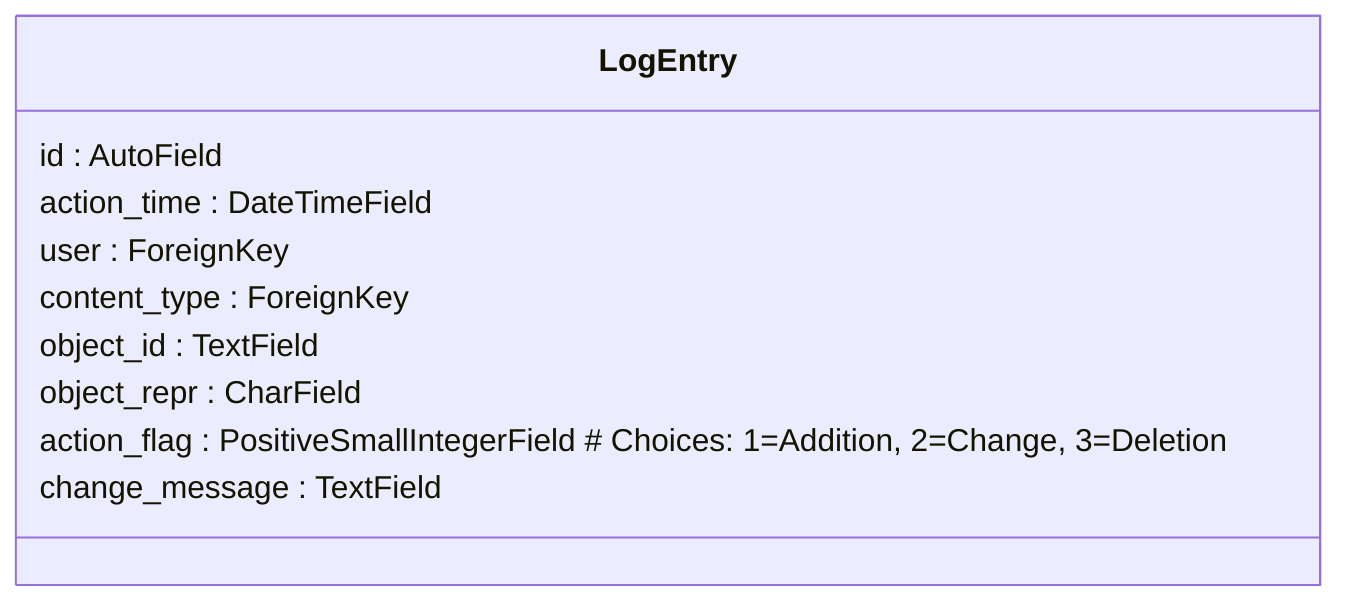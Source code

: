classDiagram
    class LogEntry {
        id : AutoField
        action_time : DateTimeField
        user : ForeignKey
        content_type : ForeignKey
        object_id : TextField
        object_repr : CharField
        action_flag : PositiveSmallIntegerField  # Choices: 1=Addition, 2=Change, 3=Deletion
        change_message : TextField
    }